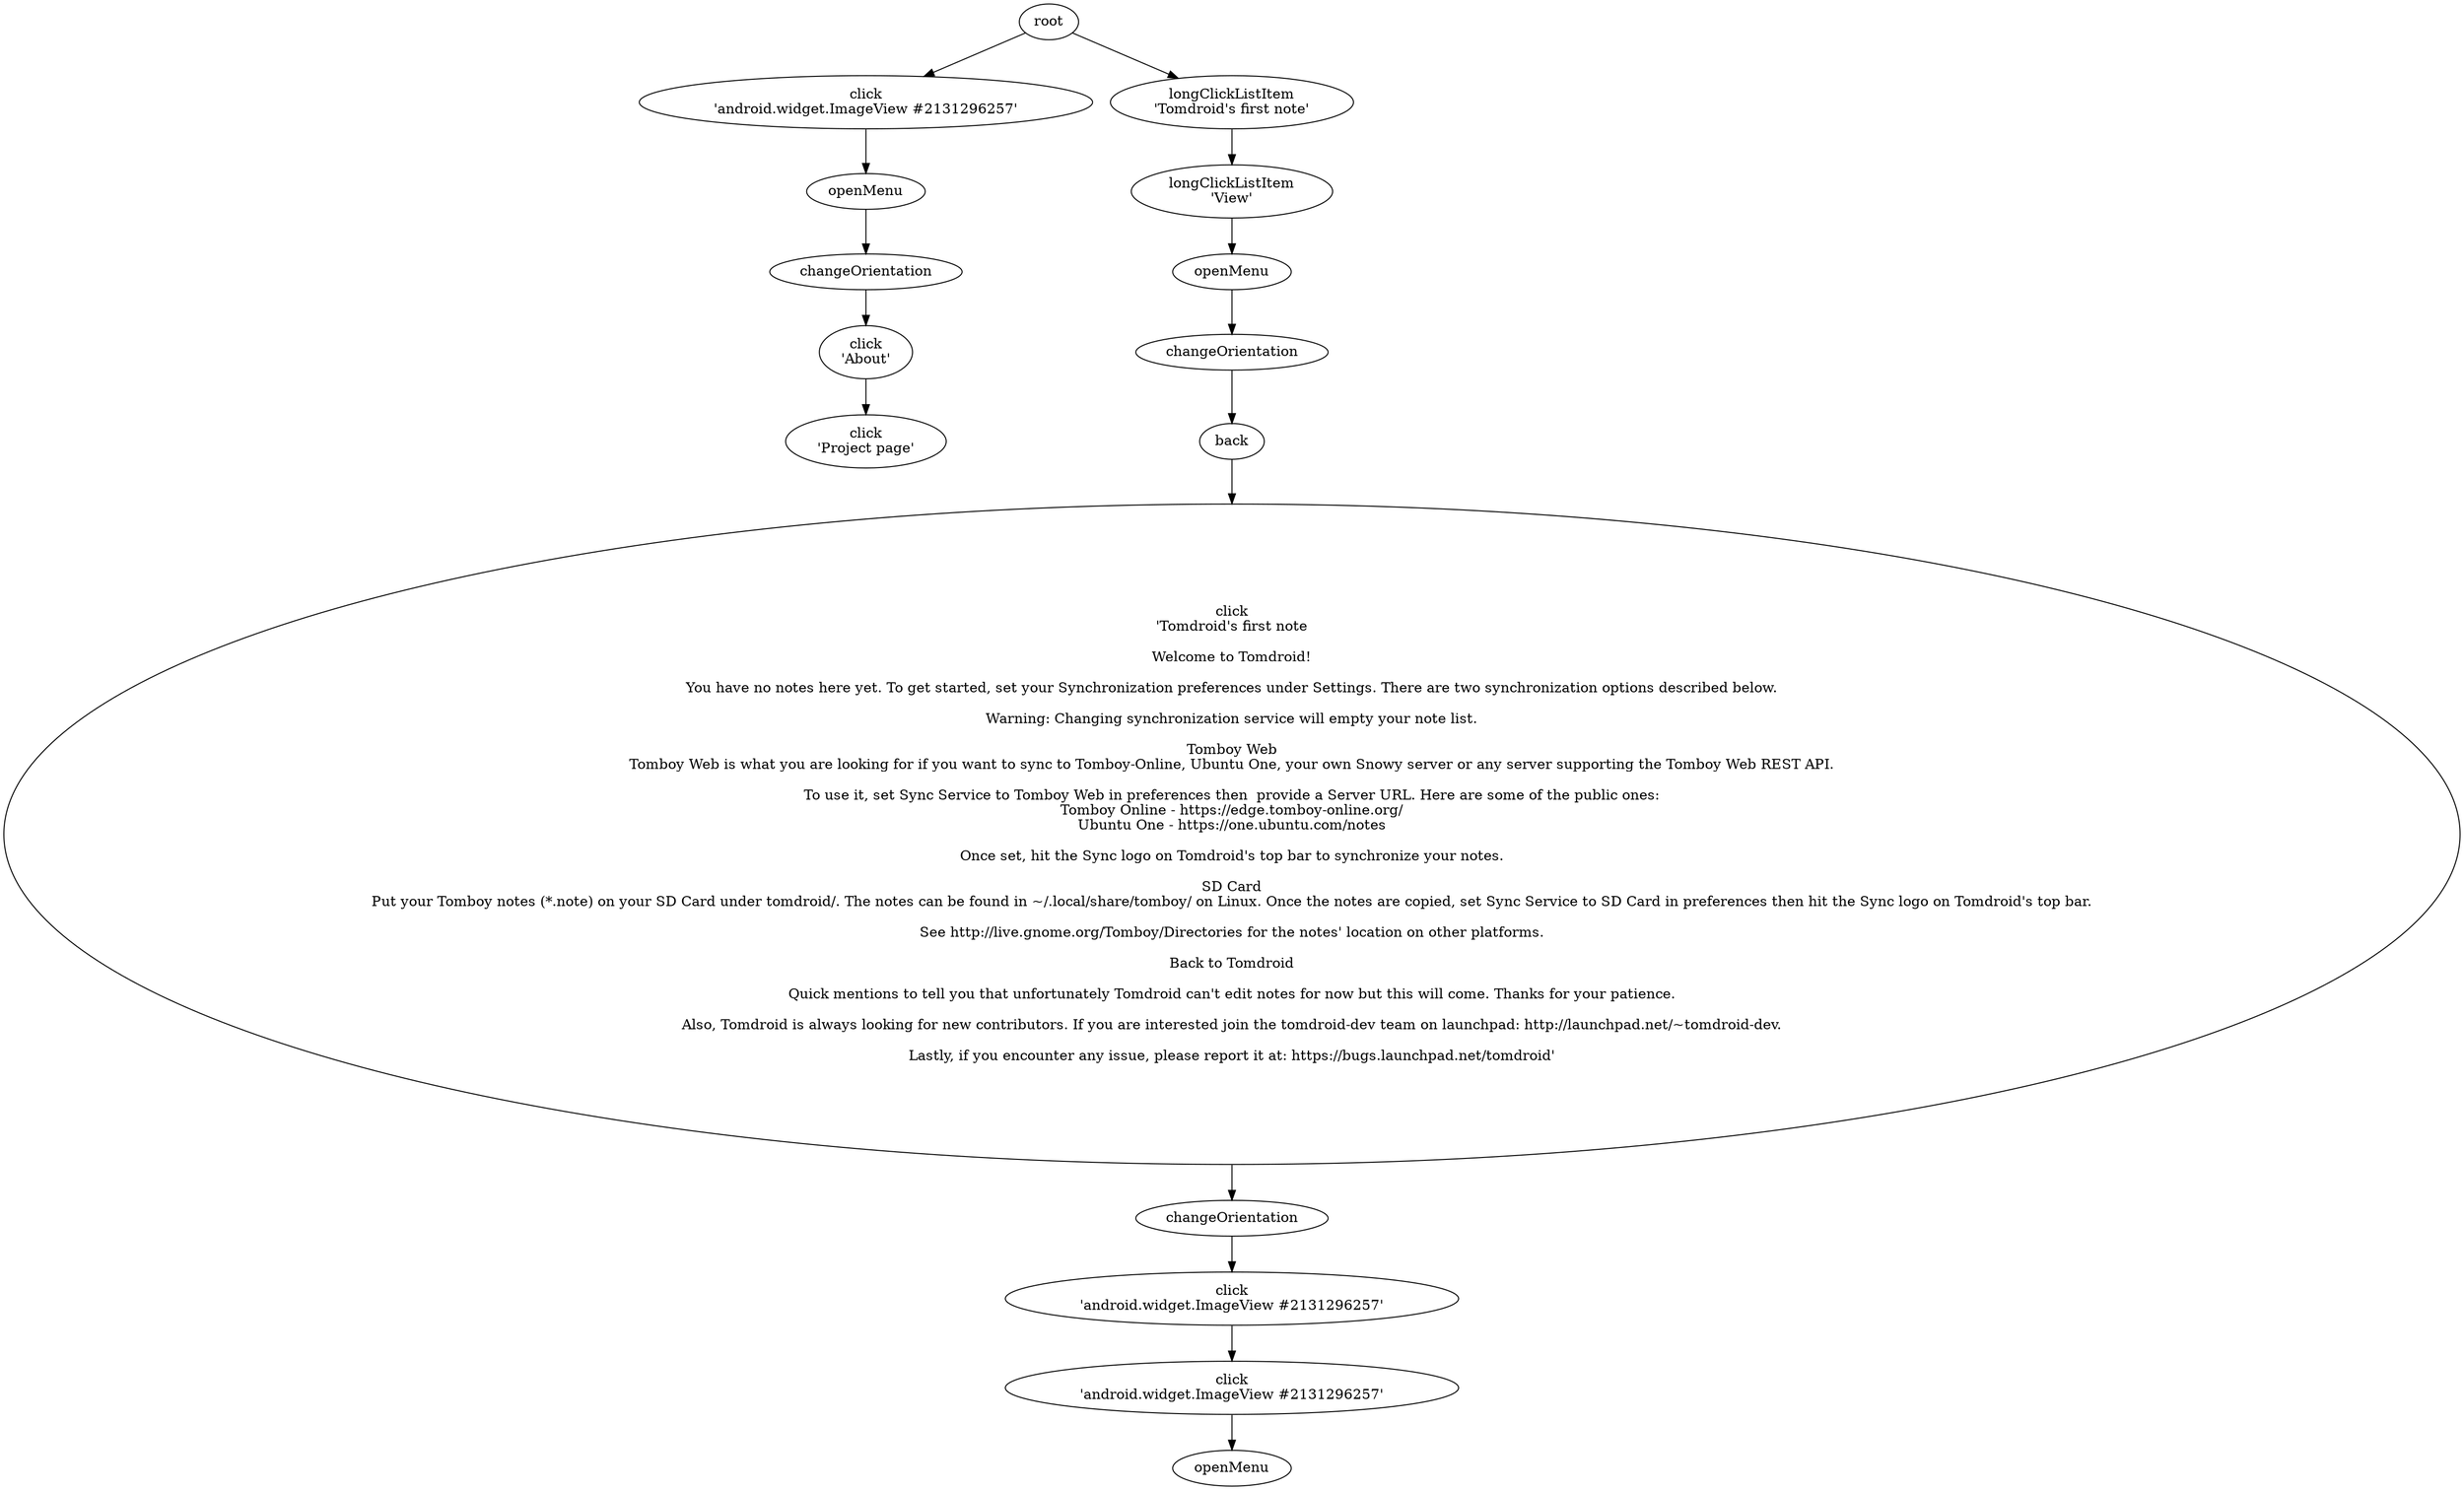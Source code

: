 digraph EFG {

## Edges

	root -> e0;
	e0 -> e11;
	e11 -> e18;
	e18 -> e20;
	e20 -> e26;
	root -> e33;
	e33 -> e38;
	e38 -> e47;
	e47 -> e52;
	e52 -> e54;
	e54 -> e59;
	e59 -> e68;
	e68 -> e69;
	e69 -> e75;
	e75 -> e87;

## Nodes

	e54 [label="back"];
	e18 [label="changeOrientation"];
	e68 [label="changeOrientation"];
	e26 [label="click\n'Project page'"];
	e52 [label="changeOrientation"];
	e33 [label="longClickListItem\n'Tomdroid's first note'"];
	e38 [label="longClickListItem\n'View'"];
	e47 [label="openMenu"];
	e11 [label="openMenu"];
	e69 [label="click\n'android.widget.ImageView #2131296257'"];
	e20 [label="click\n'About'"];
	e59 [label="click\n'Tomdroid's first note\n\nWelcome to Tomdroid!\n\nYou have no notes here yet. To get started, set your Synchronization preferences under Settings. There are two synchronization options described below.\n\nWarning: Changing synchronization service will empty your note list.\n\nTomboy Web\nTomboy Web is what you are looking for if you want to sync to Tomboy-Online, Ubuntu One, your own Snowy server or any server supporting the Tomboy Web REST API.\n\nTo use it, set Sync Service to Tomboy Web in preferences then  provide a Server URL. Here are some of the public ones:\nTomboy Online - https://edge.tomboy-online.org/\nUbuntu One - https://one.ubuntu.com/notes\n\nOnce set, hit the Sync logo on Tomdroid's top bar to synchronize your notes.\n\nSD Card\nPut your Tomboy notes (*.note) on your SD Card under tomdroid/. The notes can be found in ~/.local/share/tomboy/ on Linux. Once the notes are copied, set Sync Service to SD Card in preferences then hit the Sync logo on Tomdroid's top bar.\n\nSee http://live.gnome.org/Tomboy/Directories for the notes' location on other platforms.\n\nBack to Tomdroid\n\nQuick mentions to tell you that unfortunately Tomdroid can't edit notes for now but this will come. Thanks for your patience.\n\nAlso, Tomdroid is always looking for new contributors. If you are interested join the tomdroid-dev team on launchpad: http://launchpad.net/~tomdroid-dev.\n\nLastly, if you encounter any issue, please report it at: https://bugs.launchpad.net/tomdroid'"];
	e0 [label="click\n'android.widget.ImageView #2131296257'"];
	e87 [label="openMenu"];
	e75 [label="click\n'android.widget.ImageView #2131296257'"];

}
